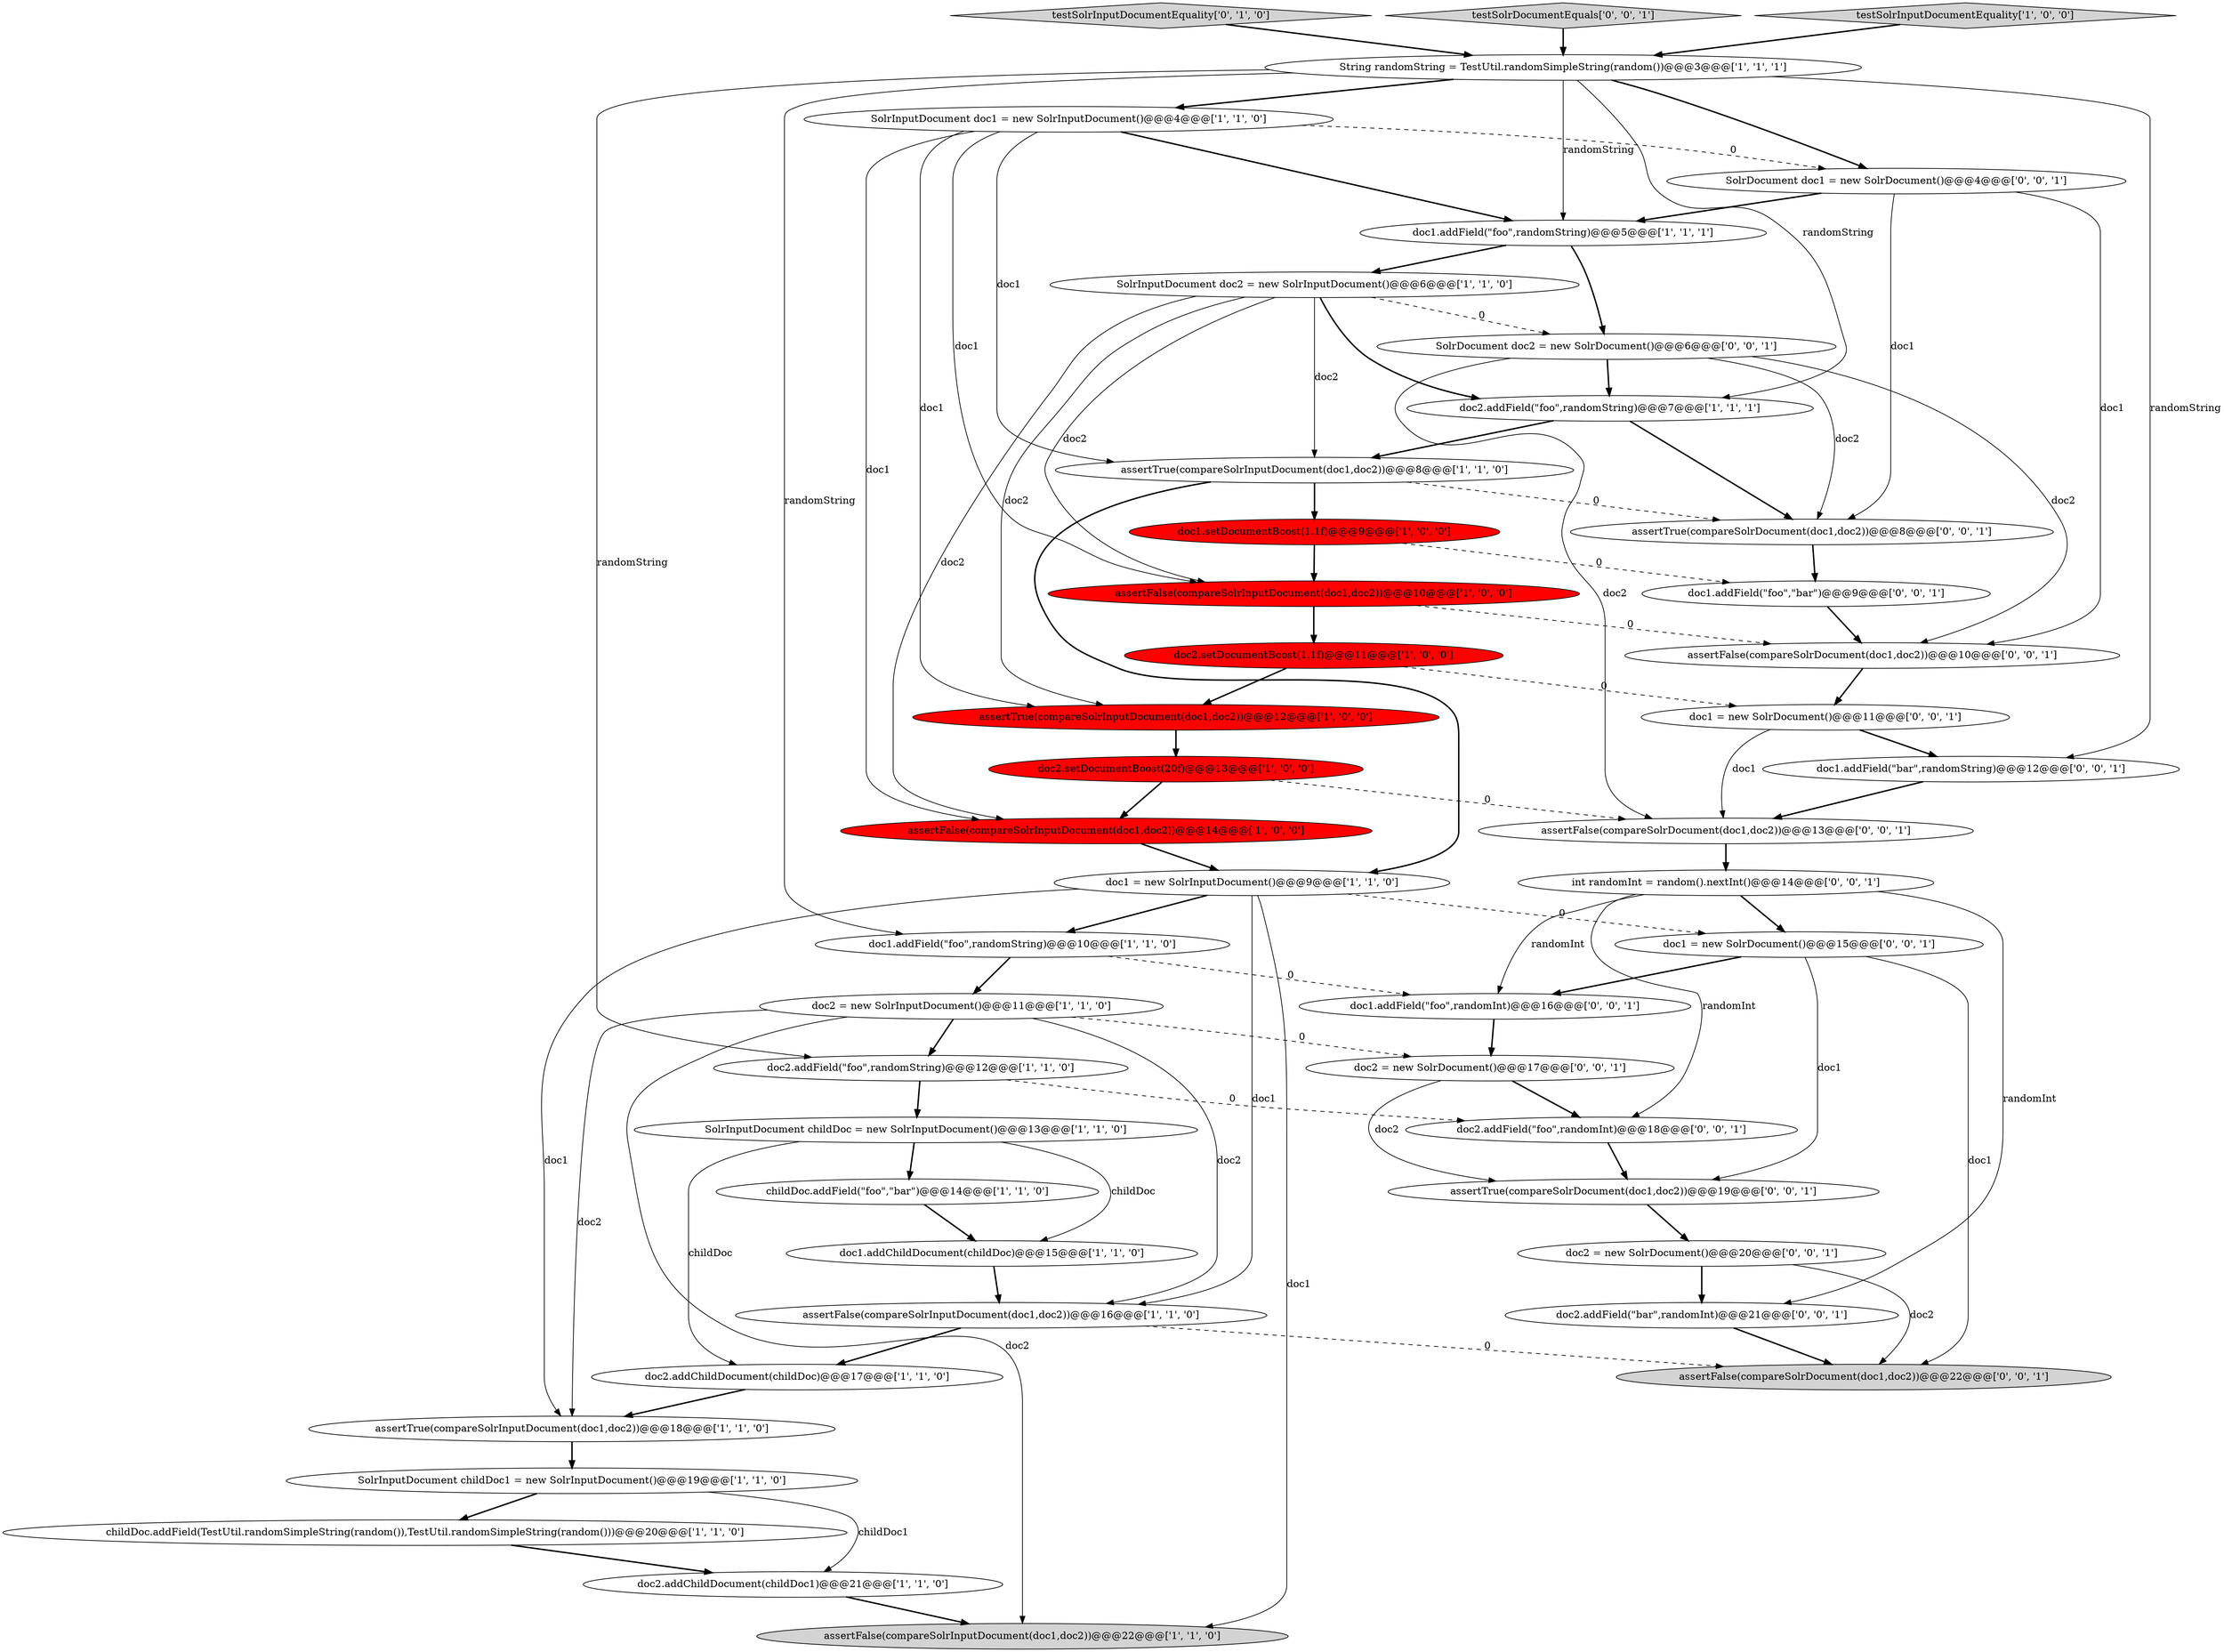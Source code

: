 digraph {
4 [style = filled, label = "doc1.addField(\"foo\",randomString)@@@5@@@['1', '1', '1']", fillcolor = white, shape = ellipse image = "AAA0AAABBB1BBB"];
6 [style = filled, label = "assertTrue(compareSolrInputDocument(doc1,doc2))@@@12@@@['1', '0', '0']", fillcolor = red, shape = ellipse image = "AAA1AAABBB1BBB"];
10 [style = filled, label = "childDoc.addField(\"foo\",\"bar\")@@@14@@@['1', '1', '0']", fillcolor = white, shape = ellipse image = "AAA0AAABBB1BBB"];
21 [style = filled, label = "childDoc.addField(TestUtil.randomSimpleString(random()),TestUtil.randomSimpleString(random()))@@@20@@@['1', '1', '0']", fillcolor = white, shape = ellipse image = "AAA0AAABBB1BBB"];
32 [style = filled, label = "int randomInt = random().nextInt()@@@14@@@['0', '0', '1']", fillcolor = white, shape = ellipse image = "AAA0AAABBB3BBB"];
44 [style = filled, label = "assertTrue(compareSolrDocument(doc1,doc2))@@@8@@@['0', '0', '1']", fillcolor = white, shape = ellipse image = "AAA0AAABBB3BBB"];
35 [style = filled, label = "assertFalse(compareSolrDocument(doc1,doc2))@@@10@@@['0', '0', '1']", fillcolor = white, shape = ellipse image = "AAA0AAABBB3BBB"];
26 [style = filled, label = "doc1.addChildDocument(childDoc)@@@15@@@['1', '1', '0']", fillcolor = white, shape = ellipse image = "AAA0AAABBB1BBB"];
27 [style = filled, label = "testSolrInputDocumentEquality['0', '1', '0']", fillcolor = lightgray, shape = diamond image = "AAA0AAABBB2BBB"];
11 [style = filled, label = "SolrInputDocument doc1 = new SolrInputDocument()@@@4@@@['1', '1', '0']", fillcolor = white, shape = ellipse image = "AAA0AAABBB1BBB"];
18 [style = filled, label = "assertFalse(compareSolrInputDocument(doc1,doc2))@@@14@@@['1', '0', '0']", fillcolor = red, shape = ellipse image = "AAA1AAABBB1BBB"];
23 [style = filled, label = "assertFalse(compareSolrInputDocument(doc1,doc2))@@@10@@@['1', '0', '0']", fillcolor = red, shape = ellipse image = "AAA1AAABBB1BBB"];
13 [style = filled, label = "SolrInputDocument childDoc = new SolrInputDocument()@@@13@@@['1', '1', '0']", fillcolor = white, shape = ellipse image = "AAA0AAABBB1BBB"];
37 [style = filled, label = "doc1.addField(\"foo\",\"bar\")@@@9@@@['0', '0', '1']", fillcolor = white, shape = ellipse image = "AAA0AAABBB3BBB"];
7 [style = filled, label = "doc1 = new SolrInputDocument()@@@9@@@['1', '1', '0']", fillcolor = white, shape = ellipse image = "AAA0AAABBB1BBB"];
5 [style = filled, label = "assertFalse(compareSolrInputDocument(doc1,doc2))@@@16@@@['1', '1', '0']", fillcolor = white, shape = ellipse image = "AAA0AAABBB1BBB"];
41 [style = filled, label = "doc1 = new SolrDocument()@@@15@@@['0', '0', '1']", fillcolor = white, shape = ellipse image = "AAA0AAABBB3BBB"];
40 [style = filled, label = "SolrDocument doc2 = new SolrDocument()@@@6@@@['0', '0', '1']", fillcolor = white, shape = ellipse image = "AAA0AAABBB3BBB"];
1 [style = filled, label = "SolrInputDocument childDoc1 = new SolrInputDocument()@@@19@@@['1', '1', '0']", fillcolor = white, shape = ellipse image = "AAA0AAABBB1BBB"];
9 [style = filled, label = "doc2.addField(\"foo\",randomString)@@@12@@@['1', '1', '0']", fillcolor = white, shape = ellipse image = "AAA0AAABBB1BBB"];
31 [style = filled, label = "doc1.addField(\"foo\",randomInt)@@@16@@@['0', '0', '1']", fillcolor = white, shape = ellipse image = "AAA0AAABBB3BBB"];
39 [style = filled, label = "testSolrDocumentEquals['0', '0', '1']", fillcolor = lightgray, shape = diamond image = "AAA0AAABBB3BBB"];
20 [style = filled, label = "doc1.setDocumentBoost(1.1f)@@@9@@@['1', '0', '0']", fillcolor = red, shape = ellipse image = "AAA1AAABBB1BBB"];
30 [style = filled, label = "doc1 = new SolrDocument()@@@11@@@['0', '0', '1']", fillcolor = white, shape = ellipse image = "AAA0AAABBB3BBB"];
3 [style = filled, label = "doc2.addChildDocument(childDoc1)@@@21@@@['1', '1', '0']", fillcolor = white, shape = ellipse image = "AAA0AAABBB1BBB"];
43 [style = filled, label = "doc2.addField(\"bar\",randomInt)@@@21@@@['0', '0', '1']", fillcolor = white, shape = ellipse image = "AAA0AAABBB3BBB"];
12 [style = filled, label = "assertTrue(compareSolrInputDocument(doc1,doc2))@@@8@@@['1', '1', '0']", fillcolor = white, shape = ellipse image = "AAA0AAABBB1BBB"];
24 [style = filled, label = "doc2 = new SolrInputDocument()@@@11@@@['1', '1', '0']", fillcolor = white, shape = ellipse image = "AAA0AAABBB1BBB"];
42 [style = filled, label = "assertFalse(compareSolrDocument(doc1,doc2))@@@22@@@['0', '0', '1']", fillcolor = lightgray, shape = ellipse image = "AAA0AAABBB3BBB"];
16 [style = filled, label = "doc1.addField(\"foo\",randomString)@@@10@@@['1', '1', '0']", fillcolor = white, shape = ellipse image = "AAA0AAABBB1BBB"];
14 [style = filled, label = "testSolrInputDocumentEquality['1', '0', '0']", fillcolor = lightgray, shape = diamond image = "AAA0AAABBB1BBB"];
19 [style = filled, label = "doc2.addField(\"foo\",randomString)@@@7@@@['1', '1', '1']", fillcolor = white, shape = ellipse image = "AAA0AAABBB1BBB"];
25 [style = filled, label = "assertFalse(compareSolrInputDocument(doc1,doc2))@@@22@@@['1', '1', '0']", fillcolor = lightgray, shape = ellipse image = "AAA0AAABBB1BBB"];
2 [style = filled, label = "assertTrue(compareSolrInputDocument(doc1,doc2))@@@18@@@['1', '1', '0']", fillcolor = white, shape = ellipse image = "AAA0AAABBB1BBB"];
0 [style = filled, label = "doc2.setDocumentBoost(20f)@@@13@@@['1', '0', '0']", fillcolor = red, shape = ellipse image = "AAA1AAABBB1BBB"];
17 [style = filled, label = "doc2.setDocumentBoost(1.1f)@@@11@@@['1', '0', '0']", fillcolor = red, shape = ellipse image = "AAA1AAABBB1BBB"];
8 [style = filled, label = "SolrInputDocument doc2 = new SolrInputDocument()@@@6@@@['1', '1', '0']", fillcolor = white, shape = ellipse image = "AAA0AAABBB1BBB"];
28 [style = filled, label = "assertFalse(compareSolrDocument(doc1,doc2))@@@13@@@['0', '0', '1']", fillcolor = white, shape = ellipse image = "AAA0AAABBB3BBB"];
15 [style = filled, label = "doc2.addChildDocument(childDoc)@@@17@@@['1', '1', '0']", fillcolor = white, shape = ellipse image = "AAA0AAABBB1BBB"];
33 [style = filled, label = "assertTrue(compareSolrDocument(doc1,doc2))@@@19@@@['0', '0', '1']", fillcolor = white, shape = ellipse image = "AAA0AAABBB3BBB"];
34 [style = filled, label = "doc2 = new SolrDocument()@@@17@@@['0', '0', '1']", fillcolor = white, shape = ellipse image = "AAA0AAABBB3BBB"];
45 [style = filled, label = "doc2 = new SolrDocument()@@@20@@@['0', '0', '1']", fillcolor = white, shape = ellipse image = "AAA0AAABBB3BBB"];
38 [style = filled, label = "doc1.addField(\"bar\",randomString)@@@12@@@['0', '0', '1']", fillcolor = white, shape = ellipse image = "AAA0AAABBB3BBB"];
29 [style = filled, label = "SolrDocument doc1 = new SolrDocument()@@@4@@@['0', '0', '1']", fillcolor = white, shape = ellipse image = "AAA0AAABBB3BBB"];
22 [style = filled, label = "String randomString = TestUtil.randomSimpleString(random())@@@3@@@['1', '1', '1']", fillcolor = white, shape = ellipse image = "AAA0AAABBB1BBB"];
36 [style = filled, label = "doc2.addField(\"foo\",randomInt)@@@18@@@['0', '0', '1']", fillcolor = white, shape = ellipse image = "AAA0AAABBB3BBB"];
9->36 [style = dashed, label="0"];
16->31 [style = dashed, label="0"];
8->18 [style = solid, label="doc2"];
41->42 [style = solid, label="doc1"];
34->33 [style = solid, label="doc2"];
43->42 [style = bold, label=""];
5->15 [style = bold, label=""];
20->37 [style = dashed, label="0"];
36->33 [style = bold, label=""];
12->7 [style = bold, label=""];
19->44 [style = bold, label=""];
11->6 [style = solid, label="doc1"];
45->43 [style = bold, label=""];
24->2 [style = solid, label="doc2"];
1->21 [style = bold, label=""];
7->16 [style = bold, label=""];
12->44 [style = dashed, label="0"];
4->8 [style = bold, label=""];
23->17 [style = bold, label=""];
33->45 [style = bold, label=""];
22->16 [style = solid, label="randomString"];
21->3 [style = bold, label=""];
13->26 [style = solid, label="childDoc"];
40->44 [style = solid, label="doc2"];
19->12 [style = bold, label=""];
38->28 [style = bold, label=""];
8->6 [style = solid, label="doc2"];
40->28 [style = solid, label="doc2"];
14->22 [style = bold, label=""];
23->35 [style = dashed, label="0"];
10->26 [style = bold, label=""];
0->28 [style = dashed, label="0"];
27->22 [style = bold, label=""];
39->22 [style = bold, label=""];
22->38 [style = solid, label="randomString"];
20->23 [style = bold, label=""];
34->36 [style = bold, label=""];
7->5 [style = solid, label="doc1"];
44->37 [style = bold, label=""];
8->12 [style = solid, label="doc2"];
18->7 [style = bold, label=""];
24->34 [style = dashed, label="0"];
22->11 [style = bold, label=""];
13->15 [style = solid, label="childDoc"];
13->10 [style = bold, label=""];
8->40 [style = dashed, label="0"];
32->31 [style = solid, label="randomInt"];
24->5 [style = solid, label="doc2"];
11->12 [style = solid, label="doc1"];
17->6 [style = bold, label=""];
11->18 [style = solid, label="doc1"];
32->43 [style = solid, label="randomInt"];
2->1 [style = bold, label=""];
16->24 [style = bold, label=""];
11->4 [style = bold, label=""];
5->42 [style = dashed, label="0"];
22->29 [style = bold, label=""];
12->20 [style = bold, label=""];
40->19 [style = bold, label=""];
24->25 [style = solid, label="doc2"];
40->35 [style = solid, label="doc2"];
41->33 [style = solid, label="doc1"];
31->34 [style = bold, label=""];
28->32 [style = bold, label=""];
32->36 [style = solid, label="randomInt"];
1->3 [style = solid, label="childDoc1"];
0->18 [style = bold, label=""];
32->41 [style = bold, label=""];
41->31 [style = bold, label=""];
7->41 [style = dashed, label="0"];
37->35 [style = bold, label=""];
35->30 [style = bold, label=""];
24->9 [style = bold, label=""];
45->42 [style = solid, label="doc2"];
4->40 [style = bold, label=""];
30->38 [style = bold, label=""];
7->2 [style = solid, label="doc1"];
15->2 [style = bold, label=""];
29->4 [style = bold, label=""];
7->25 [style = solid, label="doc1"];
30->28 [style = solid, label="doc1"];
26->5 [style = bold, label=""];
8->19 [style = bold, label=""];
3->25 [style = bold, label=""];
11->29 [style = dashed, label="0"];
11->23 [style = solid, label="doc1"];
6->0 [style = bold, label=""];
22->9 [style = solid, label="randomString"];
29->44 [style = solid, label="doc1"];
29->35 [style = solid, label="doc1"];
17->30 [style = dashed, label="0"];
22->19 [style = solid, label="randomString"];
22->4 [style = solid, label="randomString"];
9->13 [style = bold, label=""];
8->23 [style = solid, label="doc2"];
}

